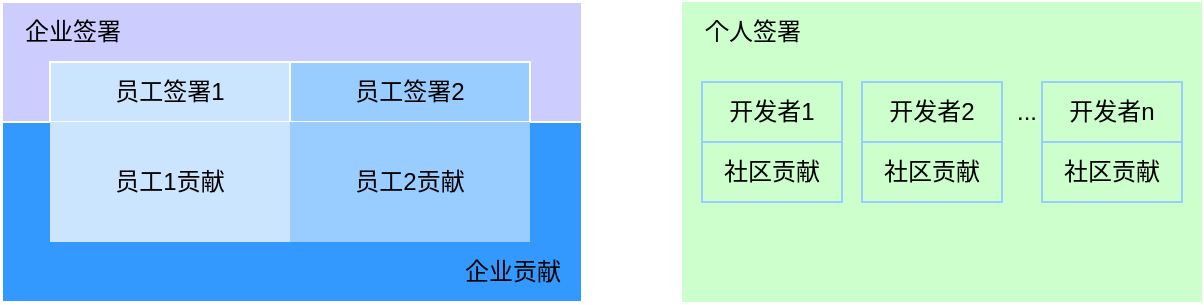 <mxfile version="20.1.1" type="github">
  <diagram id="Eqw23tpB9ogfi6hsiMwG" name="第 1 页">
    <mxGraphModel dx="1422" dy="748" grid="1" gridSize="10" guides="1" tooltips="1" connect="1" arrows="1" fold="1" page="1" pageScale="1" pageWidth="827" pageHeight="1169" math="0" shadow="0">
      <root>
        <mxCell id="0" />
        <mxCell id="1" parent="0" />
        <mxCell id="BBTJq2_Y_W6RUSLw6YB2-5" value="" style="rounded=0;whiteSpace=wrap;html=1;fillColor=#CCCCFF;strokeColor=#FFFFFF;" vertex="1" parent="1">
          <mxGeometry x="90" y="100" width="290" height="60" as="geometry" />
        </mxCell>
        <mxCell id="BBTJq2_Y_W6RUSLw6YB2-13" value="" style="rounded=0;whiteSpace=wrap;html=1;fillColor=#3399FF;strokeColor=#FFFFFF;" vertex="1" parent="1">
          <mxGeometry x="90" y="160" width="290" height="90" as="geometry" />
        </mxCell>
        <mxCell id="BBTJq2_Y_W6RUSLw6YB2-10" value="" style="rounded=0;whiteSpace=wrap;html=1;strokeColor=none;fillColor=#CCFFCC;" vertex="1" parent="1">
          <mxGeometry x="430" y="100" width="260" height="150" as="geometry" />
        </mxCell>
        <mxCell id="BBTJq2_Y_W6RUSLw6YB2-11" value="" style="group" vertex="1" connectable="0" parent="1">
          <mxGeometry x="114" y="130" width="240" height="90" as="geometry" />
        </mxCell>
        <mxCell id="BBTJq2_Y_W6RUSLw6YB2-4" value="员工签署1" style="rounded=0;whiteSpace=wrap;html=1;fillColor=#CCE5FF;strokeColor=#FFFFFF;" vertex="1" parent="BBTJq2_Y_W6RUSLw6YB2-11">
          <mxGeometry width="120" height="30" as="geometry" />
        </mxCell>
        <mxCell id="BBTJq2_Y_W6RUSLw6YB2-6" value="员工签署2" style="rounded=0;whiteSpace=wrap;html=1;fillColor=#99CCFF;strokeColor=#FFFFFF;" vertex="1" parent="BBTJq2_Y_W6RUSLw6YB2-11">
          <mxGeometry x="120" width="120" height="30" as="geometry" />
        </mxCell>
        <mxCell id="BBTJq2_Y_W6RUSLw6YB2-8" value="员工1贡献" style="rounded=0;whiteSpace=wrap;html=1;fillColor=#CCE5FF;strokeColor=none;" vertex="1" parent="BBTJq2_Y_W6RUSLw6YB2-11">
          <mxGeometry y="30" width="120" height="60" as="geometry" />
        </mxCell>
        <mxCell id="BBTJq2_Y_W6RUSLw6YB2-9" value="员工2贡献" style="rounded=0;whiteSpace=wrap;html=1;fillColor=#99CCFF;strokeColor=none;" vertex="1" parent="BBTJq2_Y_W6RUSLw6YB2-11">
          <mxGeometry x="120" y="30" width="120" height="60" as="geometry" />
        </mxCell>
        <mxCell id="BBTJq2_Y_W6RUSLw6YB2-12" value="企业签署" style="text;html=1;align=center;verticalAlign=middle;resizable=0;points=[];autosize=1;strokeColor=none;fillColor=none;" vertex="1" parent="1">
          <mxGeometry x="90" y="100" width="70" height="30" as="geometry" />
        </mxCell>
        <mxCell id="BBTJq2_Y_W6RUSLw6YB2-14" value="企业贡献" style="text;html=1;align=center;verticalAlign=middle;resizable=0;points=[];autosize=1;strokeColor=none;fillColor=none;" vertex="1" parent="1">
          <mxGeometry x="310" y="220" width="70" height="30" as="geometry" />
        </mxCell>
        <mxCell id="BBTJq2_Y_W6RUSLw6YB2-17" value="个人签署" style="text;html=1;align=center;verticalAlign=middle;resizable=0;points=[];autosize=1;strokeColor=none;fillColor=none;" vertex="1" parent="1">
          <mxGeometry x="430" y="100" width="70" height="30" as="geometry" />
        </mxCell>
        <mxCell id="BBTJq2_Y_W6RUSLw6YB2-18" value="开发者1" style="rounded=0;whiteSpace=wrap;html=1;strokeColor=#99CCFF;fillColor=none;" vertex="1" parent="1">
          <mxGeometry x="440" y="140" width="70" height="30" as="geometry" />
        </mxCell>
        <mxCell id="BBTJq2_Y_W6RUSLw6YB2-21" value="开发者2" style="rounded=0;whiteSpace=wrap;html=1;strokeColor=#99CCFF;fillColor=none;" vertex="1" parent="1">
          <mxGeometry x="520" y="140" width="70" height="30" as="geometry" />
        </mxCell>
        <mxCell id="BBTJq2_Y_W6RUSLw6YB2-22" value="开发者n" style="rounded=0;whiteSpace=wrap;html=1;strokeColor=#99CCFF;fillColor=none;" vertex="1" parent="1">
          <mxGeometry x="610" y="140" width="70" height="30" as="geometry" />
        </mxCell>
        <mxCell id="BBTJq2_Y_W6RUSLw6YB2-23" value="..." style="text;html=1;align=center;verticalAlign=middle;resizable=0;points=[];autosize=1;strokeColor=none;fillColor=none;" vertex="1" parent="1">
          <mxGeometry x="587" y="140" width="30" height="30" as="geometry" />
        </mxCell>
        <mxCell id="BBTJq2_Y_W6RUSLw6YB2-24" value="社区贡献" style="rounded=0;whiteSpace=wrap;html=1;strokeColor=#99CCFF;fillColor=none;" vertex="1" parent="1">
          <mxGeometry x="440" y="170" width="70" height="30" as="geometry" />
        </mxCell>
        <mxCell id="BBTJq2_Y_W6RUSLw6YB2-25" value="社区贡献" style="rounded=0;whiteSpace=wrap;html=1;strokeColor=#99CCFF;fillColor=none;" vertex="1" parent="1">
          <mxGeometry x="520" y="170" width="70" height="30" as="geometry" />
        </mxCell>
        <mxCell id="BBTJq2_Y_W6RUSLw6YB2-26" value="社区贡献" style="rounded=0;whiteSpace=wrap;html=1;strokeColor=#99CCFF;fillColor=none;" vertex="1" parent="1">
          <mxGeometry x="610" y="170" width="70" height="30" as="geometry" />
        </mxCell>
      </root>
    </mxGraphModel>
  </diagram>
</mxfile>
